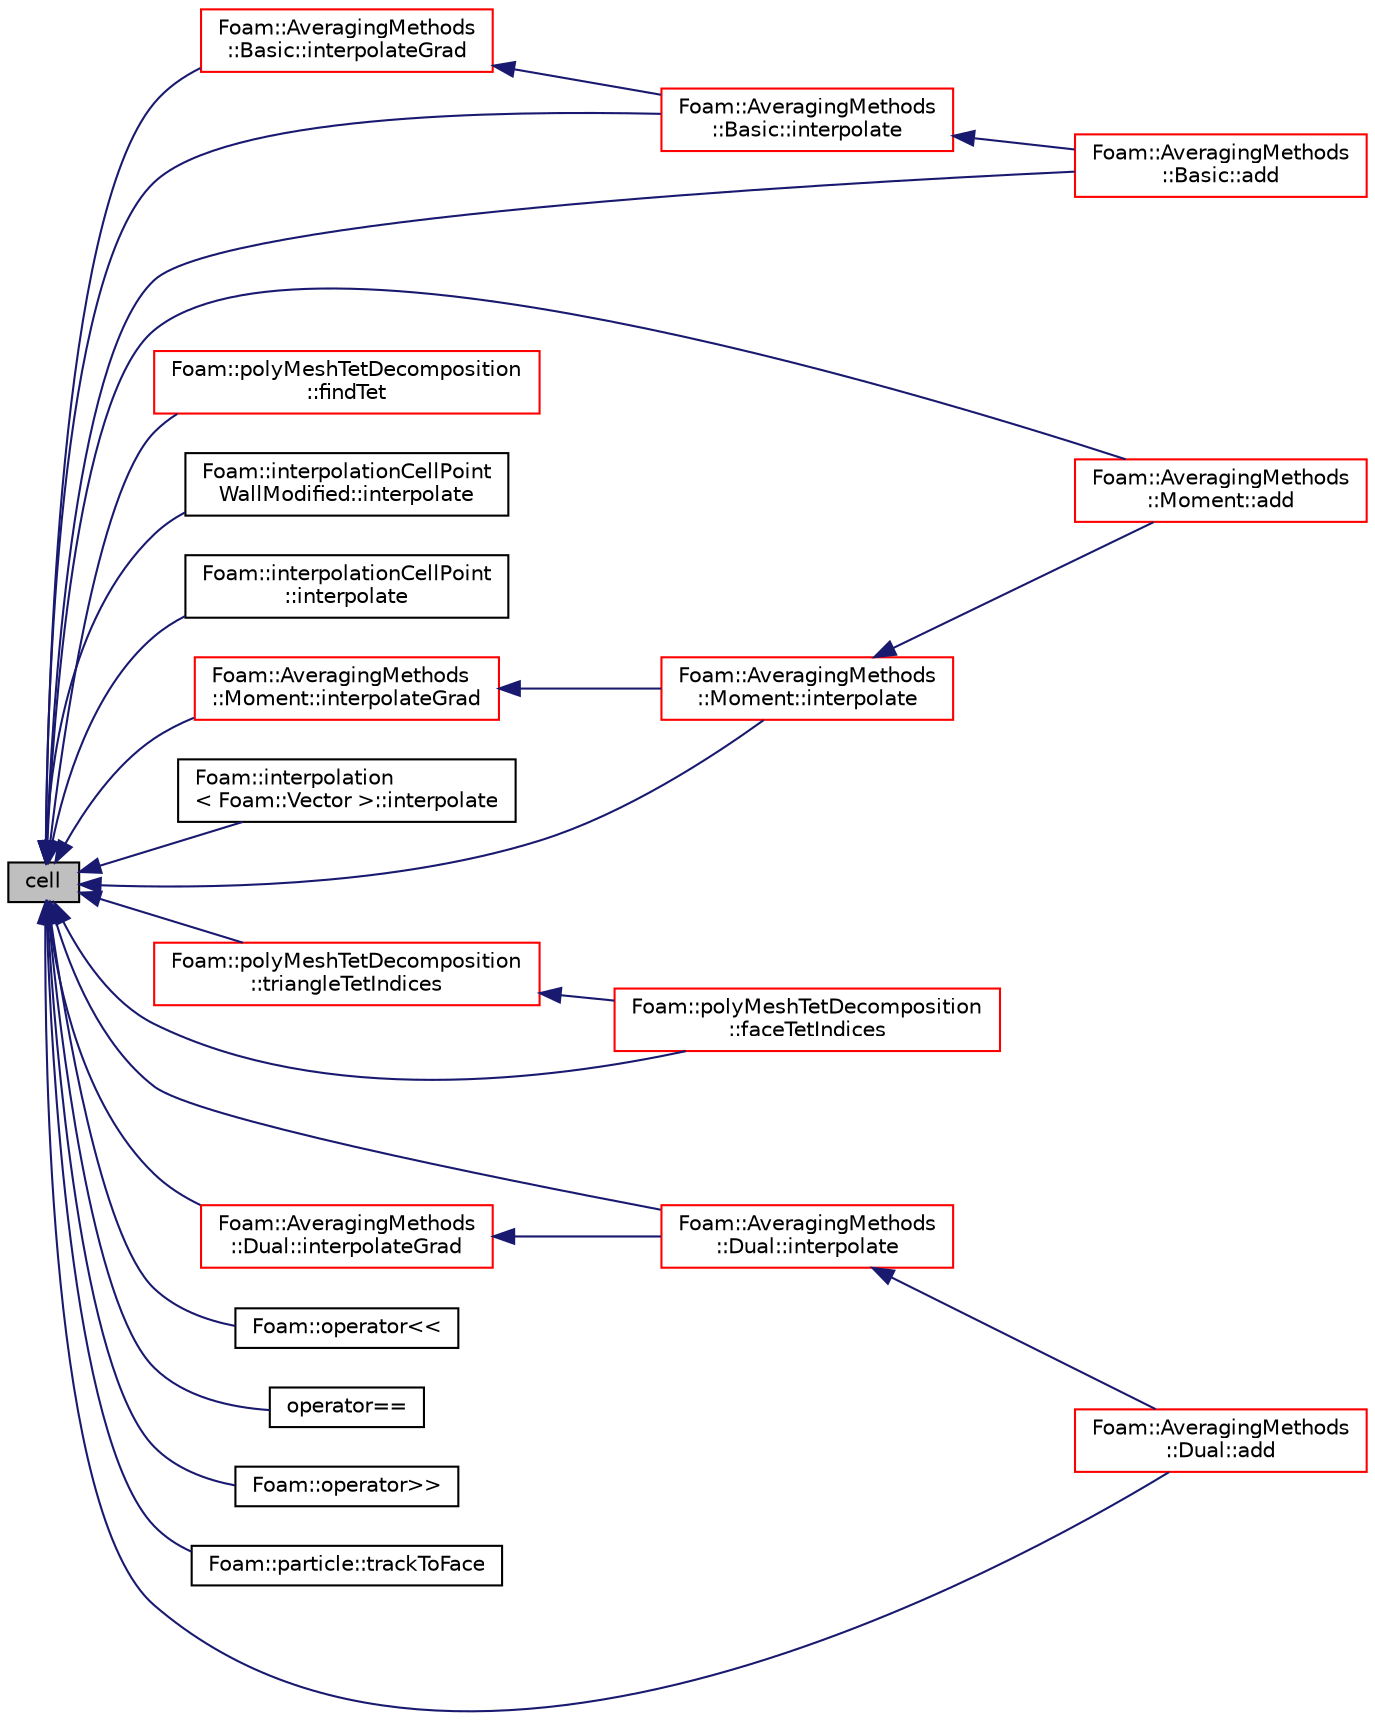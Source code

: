 digraph "cell"
{
  bgcolor="transparent";
  edge [fontname="Helvetica",fontsize="10",labelfontname="Helvetica",labelfontsize="10"];
  node [fontname="Helvetica",fontsize="10",shape=record];
  rankdir="LR";
  Node1 [label="cell",height=0.2,width=0.4,color="black", fillcolor="grey75", style="filled", fontcolor="black"];
  Node1 -> Node2 [dir="back",color="midnightblue",fontsize="10",style="solid",fontname="Helvetica"];
  Node2 [label="Foam::AveragingMethods\l::Basic::add",height=0.2,width=0.4,color="red",URL="$a00095.html#aacdd5b987030e398238c732fea3a0117",tooltip="Member Functions. "];
  Node1 -> Node3 [dir="back",color="midnightblue",fontsize="10",style="solid",fontname="Helvetica"];
  Node3 [label="Foam::AveragingMethods\l::Moment::add",height=0.2,width=0.4,color="red",URL="$a01558.html#aacdd5b987030e398238c732fea3a0117",tooltip="Member Functions. "];
  Node1 -> Node4 [dir="back",color="midnightblue",fontsize="10",style="solid",fontname="Helvetica"];
  Node4 [label="Foam::AveragingMethods\l::Dual::add",height=0.2,width=0.4,color="red",URL="$a00588.html#aacdd5b987030e398238c732fea3a0117",tooltip="Member Functions. "];
  Node1 -> Node5 [dir="back",color="midnightblue",fontsize="10",style="solid",fontname="Helvetica"];
  Node5 [label="Foam::polyMeshTetDecomposition\l::faceTetIndices",height=0.2,width=0.4,color="red",URL="$a01960.html#ac928a304995a9b54928d97ec634a6270",tooltip="Return the tet decomposition of the given face, with. "];
  Node1 -> Node6 [dir="back",color="midnightblue",fontsize="10",style="solid",fontname="Helvetica"];
  Node6 [label="Foam::polyMeshTetDecomposition\l::findTet",height=0.2,width=0.4,color="red",URL="$a01960.html#a336110501f5915673070727c2b9cefc1",tooltip="Find the tet decomposition of the cell containing the given point. "];
  Node1 -> Node7 [dir="back",color="midnightblue",fontsize="10",style="solid",fontname="Helvetica"];
  Node7 [label="Foam::interpolationCellPoint\lWallModified::interpolate",height=0.2,width=0.4,color="black",URL="$a01173.html#a596b80d88eb6312e22b6b6e0d2f555a2",tooltip="Interpolate field to the given point in the tetrahedron. "];
  Node1 -> Node8 [dir="back",color="midnightblue",fontsize="10",style="solid",fontname="Helvetica"];
  Node8 [label="Foam::interpolationCellPoint\l::interpolate",height=0.2,width=0.4,color="black",URL="$a01171.html#a596b80d88eb6312e22b6b6e0d2f555a2",tooltip="Interpolate field to the given point in the tetrahedron. "];
  Node1 -> Node9 [dir="back",color="midnightblue",fontsize="10",style="solid",fontname="Helvetica"];
  Node9 [label="Foam::AveragingMethods\l::Basic::interpolate",height=0.2,width=0.4,color="red",URL="$a00095.html#ac107254a19d8d108ef606097ede77638",tooltip="Interpolate. "];
  Node9 -> Node2 [dir="back",color="midnightblue",fontsize="10",style="solid",fontname="Helvetica"];
  Node1 -> Node10 [dir="back",color="midnightblue",fontsize="10",style="solid",fontname="Helvetica"];
  Node10 [label="Foam::interpolation\l\< Foam::Vector \>::interpolate",height=0.2,width=0.4,color="black",URL="$a01167.html#a2d2b2ed4ea3eafaf7be12fc4809db3f0",tooltip="Interpolate field to the given point in the tetrahedron. "];
  Node1 -> Node11 [dir="back",color="midnightblue",fontsize="10",style="solid",fontname="Helvetica"];
  Node11 [label="Foam::AveragingMethods\l::Moment::interpolate",height=0.2,width=0.4,color="red",URL="$a01558.html#ac107254a19d8d108ef606097ede77638",tooltip="Interpolate. "];
  Node11 -> Node3 [dir="back",color="midnightblue",fontsize="10",style="solid",fontname="Helvetica"];
  Node1 -> Node12 [dir="back",color="midnightblue",fontsize="10",style="solid",fontname="Helvetica"];
  Node12 [label="Foam::AveragingMethods\l::Dual::interpolate",height=0.2,width=0.4,color="red",URL="$a00588.html#ac107254a19d8d108ef606097ede77638",tooltip="Interpolate. "];
  Node12 -> Node4 [dir="back",color="midnightblue",fontsize="10",style="solid",fontname="Helvetica"];
  Node1 -> Node13 [dir="back",color="midnightblue",fontsize="10",style="solid",fontname="Helvetica"];
  Node13 [label="Foam::AveragingMethods\l::Basic::interpolateGrad",height=0.2,width=0.4,color="red",URL="$a00095.html#a0c8fc779de2d6873437affed9460e9bb",tooltip="Interpolate gradient. "];
  Node13 -> Node9 [dir="back",color="midnightblue",fontsize="10",style="solid",fontname="Helvetica"];
  Node1 -> Node14 [dir="back",color="midnightblue",fontsize="10",style="solid",fontname="Helvetica"];
  Node14 [label="Foam::AveragingMethods\l::Moment::interpolateGrad",height=0.2,width=0.4,color="red",URL="$a01558.html#a88f4d0ac4b2d62a13dfcbdc3e27dc03e",tooltip="Interpolate gradient. "];
  Node14 -> Node11 [dir="back",color="midnightblue",fontsize="10",style="solid",fontname="Helvetica"];
  Node1 -> Node15 [dir="back",color="midnightblue",fontsize="10",style="solid",fontname="Helvetica"];
  Node15 [label="Foam::AveragingMethods\l::Dual::interpolateGrad",height=0.2,width=0.4,color="red",URL="$a00588.html#a9d9aa15ed0b12285c274356a972fb8d8",tooltip="Interpolate gradient. "];
  Node15 -> Node12 [dir="back",color="midnightblue",fontsize="10",style="solid",fontname="Helvetica"];
  Node1 -> Node16 [dir="back",color="midnightblue",fontsize="10",style="solid",fontname="Helvetica"];
  Node16 [label="Foam::operator\<\<",height=0.2,width=0.4,color="black",URL="$a10887.html#a250bb7b4e2a7f9cdf8119ad058b217e3"];
  Node1 -> Node17 [dir="back",color="midnightblue",fontsize="10",style="solid",fontname="Helvetica"];
  Node17 [label="operator==",height=0.2,width=0.4,color="black",URL="$a02656.html#a91398a8ab19eda368bedb1e84b7a9ac3"];
  Node1 -> Node18 [dir="back",color="midnightblue",fontsize="10",style="solid",fontname="Helvetica"];
  Node18 [label="Foam::operator\>\>",height=0.2,width=0.4,color="black",URL="$a10887.html#a28390385fd64217a684d943097b41047"];
  Node1 -> Node19 [dir="back",color="midnightblue",fontsize="10",style="solid",fontname="Helvetica"];
  Node19 [label="Foam::particle::trackToFace",height=0.2,width=0.4,color="black",URL="$a01812.html#a843767f232f5b61884dcd757558591e0"];
  Node1 -> Node20 [dir="back",color="midnightblue",fontsize="10",style="solid",fontname="Helvetica"];
  Node20 [label="Foam::polyMeshTetDecomposition\l::triangleTetIndices",height=0.2,width=0.4,color="red",URL="$a01960.html#a58706d0e14fb9b9a20f1d19ef6671605",tooltip="Return the tet decomposition of the given triangle of the given face. "];
  Node20 -> Node5 [dir="back",color="midnightblue",fontsize="10",style="solid",fontname="Helvetica"];
}
